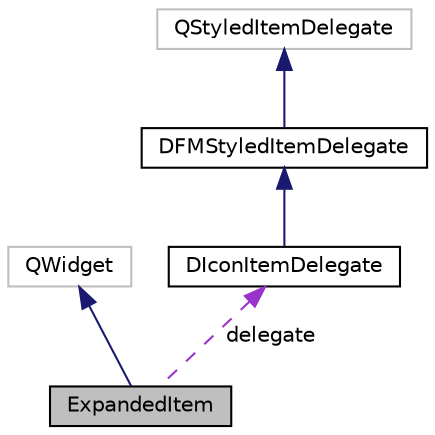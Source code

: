 digraph "ExpandedItem"
{
  edge [fontname="Helvetica",fontsize="10",labelfontname="Helvetica",labelfontsize="10"];
  node [fontname="Helvetica",fontsize="10",shape=record];
  Node2 [label="ExpandedItem",height=0.2,width=0.4,color="black", fillcolor="grey75", style="filled", fontcolor="black"];
  Node3 -> Node2 [dir="back",color="midnightblue",fontsize="10",style="solid",fontname="Helvetica"];
  Node3 [label="QWidget",height=0.2,width=0.4,color="grey75", fillcolor="white", style="filled"];
  Node4 -> Node2 [dir="back",color="darkorchid3",fontsize="10",style="dashed",label=" delegate" ,fontname="Helvetica"];
  Node4 [label="DIconItemDelegate",height=0.2,width=0.4,color="black", fillcolor="white", style="filled",URL="$class_d_icon_item_delegate.html"];
  Node5 -> Node4 [dir="back",color="midnightblue",fontsize="10",style="solid",fontname="Helvetica"];
  Node5 [label="DFMStyledItemDelegate",height=0.2,width=0.4,color="black", fillcolor="white", style="filled",URL="$class_d_f_m_styled_item_delegate.html"];
  Node6 -> Node5 [dir="back",color="midnightblue",fontsize="10",style="solid",fontname="Helvetica"];
  Node6 [label="QStyledItemDelegate",height=0.2,width=0.4,color="grey75", fillcolor="white", style="filled"];
}
